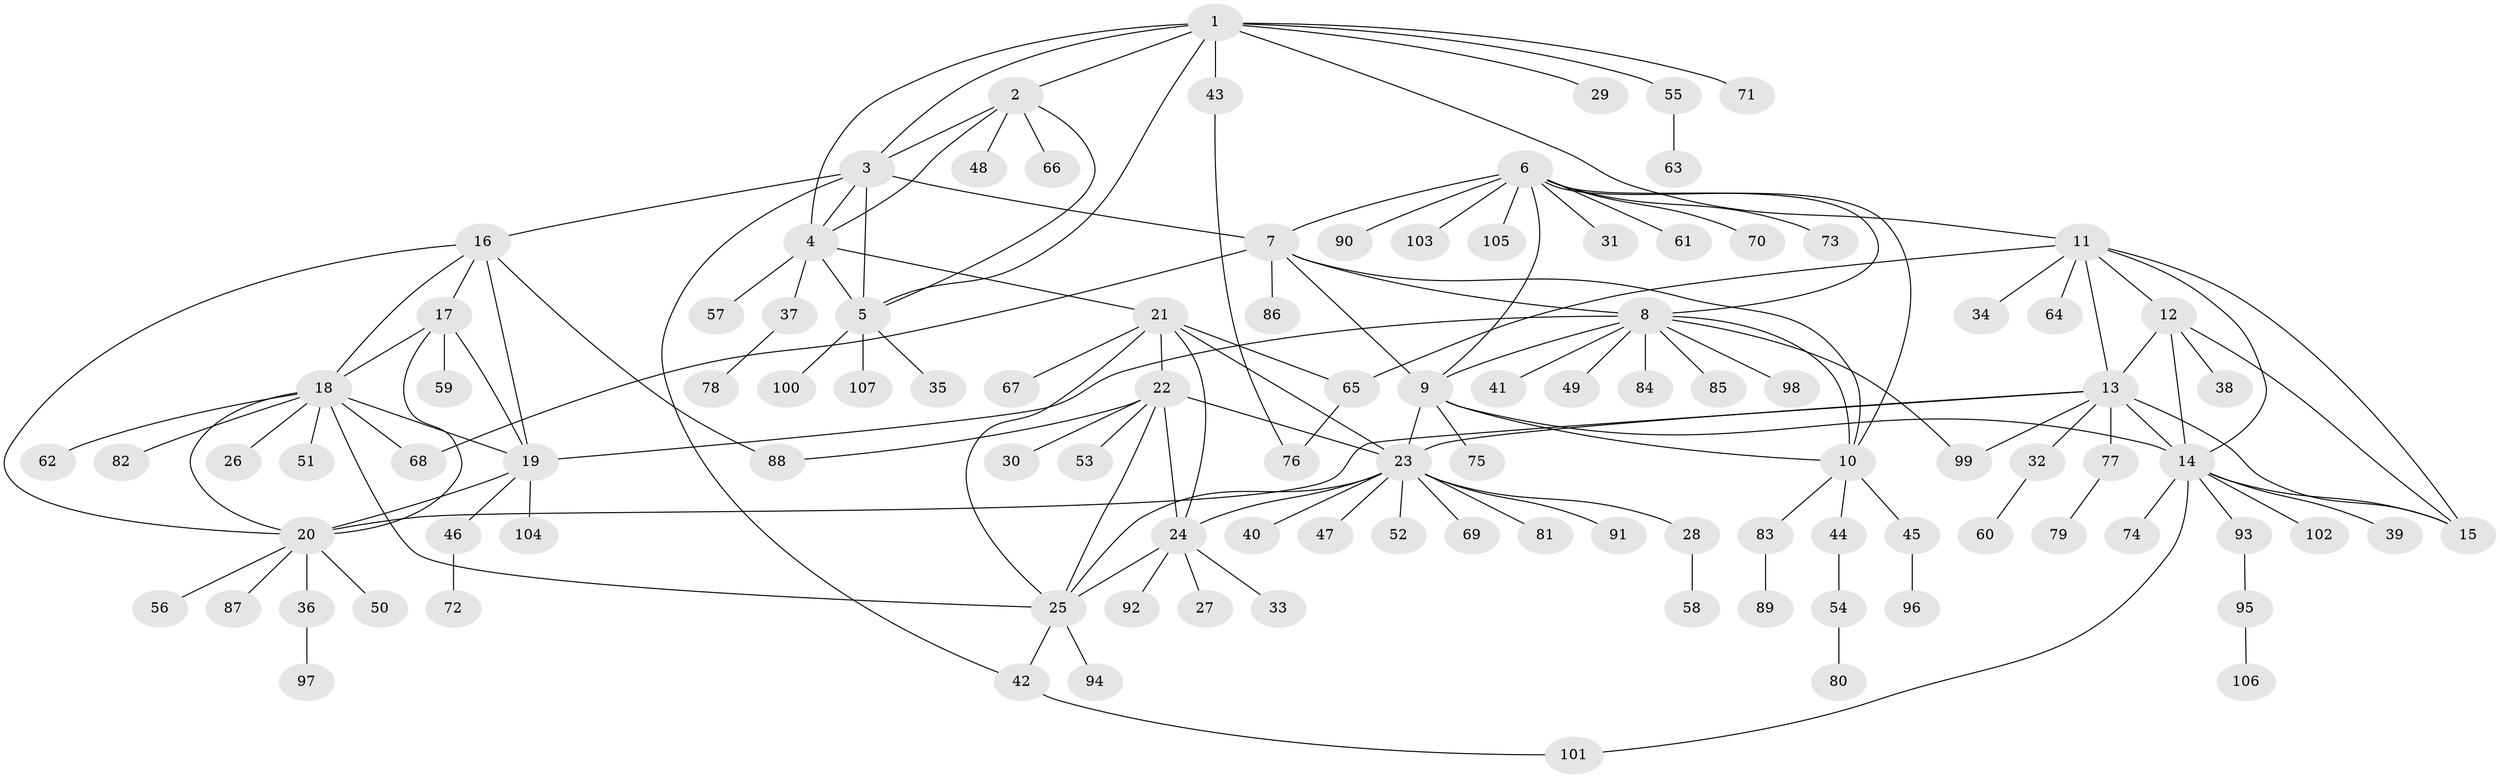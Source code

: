 // Generated by graph-tools (version 1.1) at 2025/50/03/09/25 03:50:40]
// undirected, 107 vertices, 149 edges
graph export_dot {
graph [start="1"]
  node [color=gray90,style=filled];
  1;
  2;
  3;
  4;
  5;
  6;
  7;
  8;
  9;
  10;
  11;
  12;
  13;
  14;
  15;
  16;
  17;
  18;
  19;
  20;
  21;
  22;
  23;
  24;
  25;
  26;
  27;
  28;
  29;
  30;
  31;
  32;
  33;
  34;
  35;
  36;
  37;
  38;
  39;
  40;
  41;
  42;
  43;
  44;
  45;
  46;
  47;
  48;
  49;
  50;
  51;
  52;
  53;
  54;
  55;
  56;
  57;
  58;
  59;
  60;
  61;
  62;
  63;
  64;
  65;
  66;
  67;
  68;
  69;
  70;
  71;
  72;
  73;
  74;
  75;
  76;
  77;
  78;
  79;
  80;
  81;
  82;
  83;
  84;
  85;
  86;
  87;
  88;
  89;
  90;
  91;
  92;
  93;
  94;
  95;
  96;
  97;
  98;
  99;
  100;
  101;
  102;
  103;
  104;
  105;
  106;
  107;
  1 -- 2;
  1 -- 3;
  1 -- 4;
  1 -- 5;
  1 -- 11;
  1 -- 29;
  1 -- 43;
  1 -- 55;
  1 -- 71;
  2 -- 3;
  2 -- 4;
  2 -- 5;
  2 -- 48;
  2 -- 66;
  3 -- 4;
  3 -- 5;
  3 -- 7;
  3 -- 16;
  3 -- 42;
  4 -- 5;
  4 -- 21;
  4 -- 37;
  4 -- 57;
  5 -- 35;
  5 -- 100;
  5 -- 107;
  6 -- 7;
  6 -- 8;
  6 -- 9;
  6 -- 10;
  6 -- 31;
  6 -- 61;
  6 -- 70;
  6 -- 73;
  6 -- 90;
  6 -- 103;
  6 -- 105;
  7 -- 8;
  7 -- 9;
  7 -- 10;
  7 -- 68;
  7 -- 86;
  8 -- 9;
  8 -- 10;
  8 -- 19;
  8 -- 41;
  8 -- 49;
  8 -- 84;
  8 -- 85;
  8 -- 98;
  8 -- 99;
  9 -- 10;
  9 -- 14;
  9 -- 23;
  9 -- 75;
  10 -- 44;
  10 -- 45;
  10 -- 83;
  11 -- 12;
  11 -- 13;
  11 -- 14;
  11 -- 15;
  11 -- 34;
  11 -- 64;
  11 -- 65;
  12 -- 13;
  12 -- 14;
  12 -- 15;
  12 -- 38;
  13 -- 14;
  13 -- 15;
  13 -- 20;
  13 -- 23;
  13 -- 32;
  13 -- 77;
  13 -- 99;
  14 -- 15;
  14 -- 39;
  14 -- 74;
  14 -- 93;
  14 -- 101;
  14 -- 102;
  16 -- 17;
  16 -- 18;
  16 -- 19;
  16 -- 20;
  16 -- 88;
  17 -- 18;
  17 -- 19;
  17 -- 20;
  17 -- 59;
  18 -- 19;
  18 -- 20;
  18 -- 25;
  18 -- 26;
  18 -- 51;
  18 -- 62;
  18 -- 68;
  18 -- 82;
  19 -- 20;
  19 -- 46;
  19 -- 104;
  20 -- 36;
  20 -- 50;
  20 -- 56;
  20 -- 87;
  21 -- 22;
  21 -- 23;
  21 -- 24;
  21 -- 25;
  21 -- 65;
  21 -- 67;
  22 -- 23;
  22 -- 24;
  22 -- 25;
  22 -- 30;
  22 -- 53;
  22 -- 88;
  23 -- 24;
  23 -- 25;
  23 -- 28;
  23 -- 40;
  23 -- 47;
  23 -- 52;
  23 -- 69;
  23 -- 81;
  23 -- 91;
  24 -- 25;
  24 -- 27;
  24 -- 33;
  24 -- 92;
  25 -- 42;
  25 -- 94;
  28 -- 58;
  32 -- 60;
  36 -- 97;
  37 -- 78;
  42 -- 101;
  43 -- 76;
  44 -- 54;
  45 -- 96;
  46 -- 72;
  54 -- 80;
  55 -- 63;
  65 -- 76;
  77 -- 79;
  83 -- 89;
  93 -- 95;
  95 -- 106;
}
